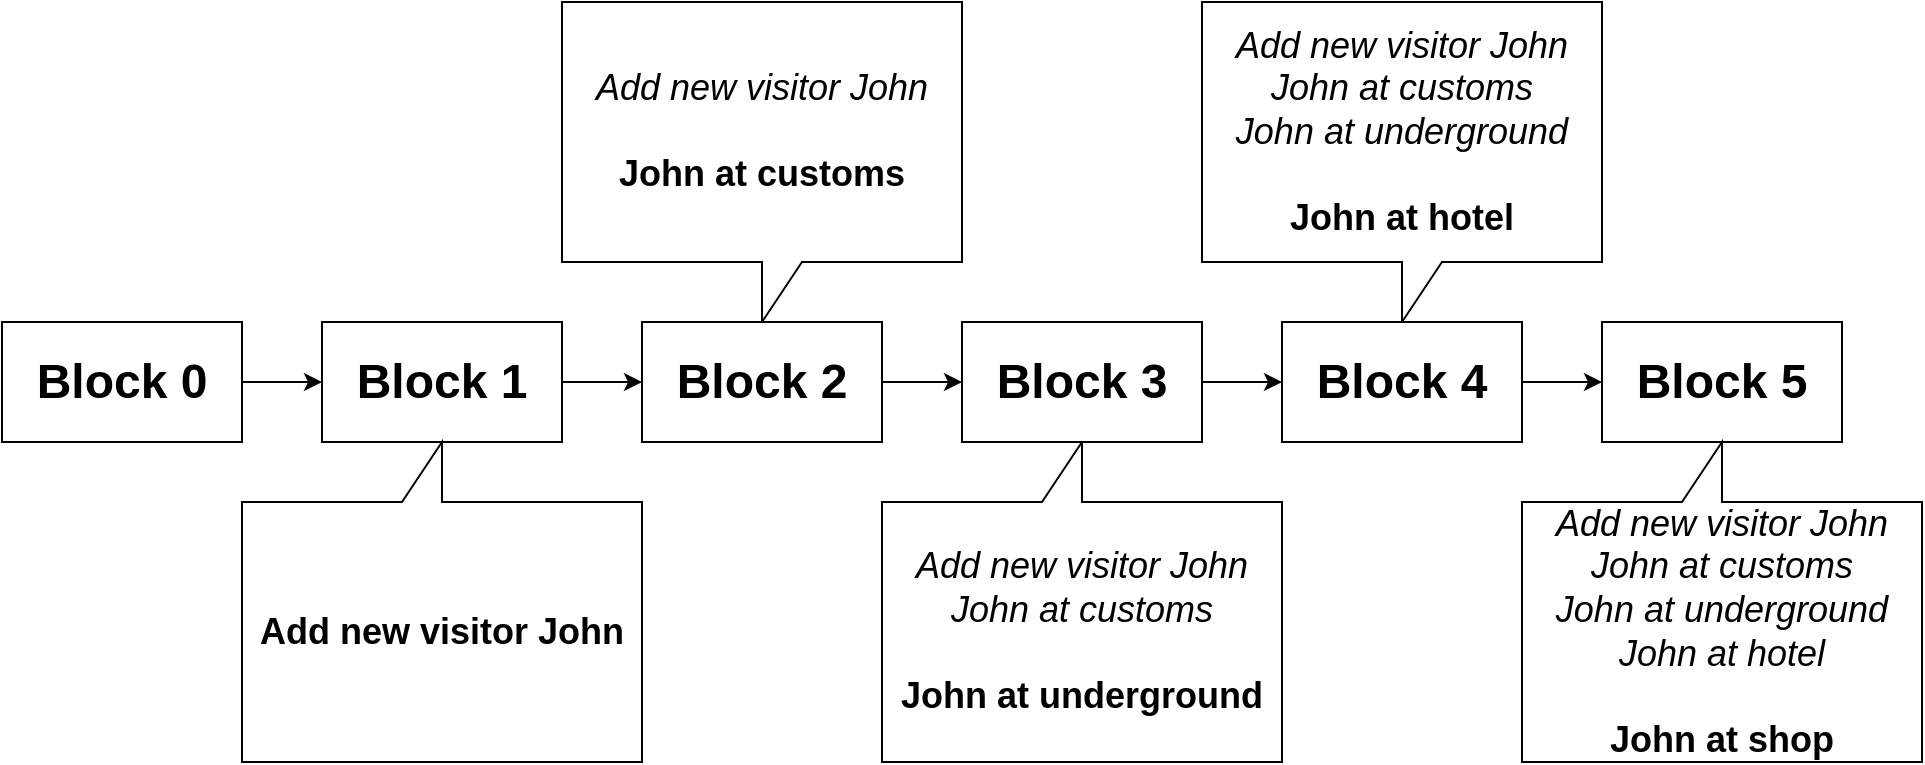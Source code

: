 <mxfile version="21.6.9" type="github">
  <diagram name="Page-1" id="hqQ-9ieP7TJWGa-iwZ84">
    <mxGraphModel dx="1408" dy="1117" grid="1" gridSize="10" guides="1" tooltips="1" connect="1" arrows="1" fold="1" page="1" pageScale="1" pageWidth="827" pageHeight="1169" math="0" shadow="0">
      <root>
        <mxCell id="0" />
        <mxCell id="1" parent="0" />
        <mxCell id="xTqkzfFIBARMajON3x9P-1" value="&lt;font style=&quot;font-size: 24px;&quot;&gt;&lt;b&gt;Block 0&lt;/b&gt;&lt;/font&gt;" style="rounded=0;whiteSpace=wrap;html=1;" vertex="1" parent="1">
          <mxGeometry x="80" y="320" width="120" height="60" as="geometry" />
        </mxCell>
        <mxCell id="xTqkzfFIBARMajON3x9P-2" value="&lt;font style=&quot;font-size: 24px;&quot;&gt;&lt;b&gt;Block 1&lt;/b&gt;&lt;/font&gt;" style="rounded=0;whiteSpace=wrap;html=1;" vertex="1" parent="1">
          <mxGeometry x="240" y="320" width="120" height="60" as="geometry" />
        </mxCell>
        <mxCell id="xTqkzfFIBARMajON3x9P-3" value="" style="endArrow=classic;html=1;rounded=0;exitX=1;exitY=0.5;exitDx=0;exitDy=0;" edge="1" parent="1" source="xTqkzfFIBARMajON3x9P-1" target="xTqkzfFIBARMajON3x9P-2">
          <mxGeometry width="50" height="50" relative="1" as="geometry">
            <mxPoint x="210" y="470" as="sourcePoint" />
            <mxPoint x="260" y="420" as="targetPoint" />
          </mxGeometry>
        </mxCell>
        <mxCell id="xTqkzfFIBARMajON3x9P-6" value="&lt;font style=&quot;font-size: 18px;&quot;&gt;&lt;span style=&quot;border-color: var(--border-color);&quot;&gt;&lt;i&gt;Add new visitor John&lt;/i&gt;&lt;/span&gt;&lt;b&gt;&lt;br&gt;&lt;br&gt;John at customs&lt;/b&gt;&lt;/font&gt;" style="shape=callout;whiteSpace=wrap;html=1;perimeter=calloutPerimeter;" vertex="1" parent="1">
          <mxGeometry x="360" y="160" width="200" height="160" as="geometry" />
        </mxCell>
        <mxCell id="xTqkzfFIBARMajON3x9P-7" value="&lt;font style=&quot;font-size: 24px;&quot;&gt;&lt;b&gt;Block 2&lt;/b&gt;&lt;/font&gt;" style="rounded=0;whiteSpace=wrap;html=1;" vertex="1" parent="1">
          <mxGeometry x="400" y="320" width="120" height="60" as="geometry" />
        </mxCell>
        <mxCell id="xTqkzfFIBARMajON3x9P-8" value="" style="endArrow=classic;html=1;rounded=0;exitX=1;exitY=0.5;exitDx=0;exitDy=0;" edge="1" parent="1" target="xTqkzfFIBARMajON3x9P-7">
          <mxGeometry width="50" height="50" relative="1" as="geometry">
            <mxPoint x="360" y="350" as="sourcePoint" />
            <mxPoint x="420" y="420" as="targetPoint" />
          </mxGeometry>
        </mxCell>
        <mxCell id="xTqkzfFIBARMajON3x9P-9" value="" style="shape=callout;whiteSpace=wrap;html=1;perimeter=calloutPerimeter;rotation=-180;" vertex="1" parent="1">
          <mxGeometry x="520" y="380" width="200" height="160" as="geometry" />
        </mxCell>
        <mxCell id="xTqkzfFIBARMajON3x9P-10" value="&lt;font style=&quot;font-size: 24px;&quot;&gt;&lt;b&gt;Block 3&lt;/b&gt;&lt;/font&gt;" style="rounded=0;whiteSpace=wrap;html=1;" vertex="1" parent="1">
          <mxGeometry x="560" y="320" width="120" height="60" as="geometry" />
        </mxCell>
        <mxCell id="xTqkzfFIBARMajON3x9P-11" value="" style="endArrow=classic;html=1;rounded=0;exitX=1;exitY=0.5;exitDx=0;exitDy=0;" edge="1" parent="1" target="xTqkzfFIBARMajON3x9P-10">
          <mxGeometry width="50" height="50" relative="1" as="geometry">
            <mxPoint x="520" y="350" as="sourcePoint" />
            <mxPoint x="580" y="420" as="targetPoint" />
          </mxGeometry>
        </mxCell>
        <mxCell id="xTqkzfFIBARMajON3x9P-12" value="&lt;span style=&quot;border-color: var(--border-color);&quot;&gt;&lt;font style=&quot;font-size: 18px;&quot;&gt;&lt;font style=&quot;border-color: var(--border-color);&quot;&gt;&lt;i style=&quot;border-color: var(--border-color);&quot;&gt;Add new visitor John&lt;/i&gt;&lt;i&gt;&lt;br&gt;John at customs&lt;br style=&quot;border-color: var(--border-color);&quot;&gt;&lt;/i&gt;&lt;/font&gt;&lt;font style=&quot;border-color: var(--border-color);&quot;&gt;&lt;i&gt;John at underground&lt;br&gt;&lt;/i&gt;&lt;br style=&quot;border-color: var(--border-color);&quot;&gt;&lt;b&gt;John at hotel&lt;/b&gt;&lt;/font&gt;&lt;/font&gt;&lt;br&gt;&lt;/span&gt;" style="shape=callout;whiteSpace=wrap;html=1;perimeter=calloutPerimeter;" vertex="1" parent="1">
          <mxGeometry x="680" y="160" width="200" height="160" as="geometry" />
        </mxCell>
        <mxCell id="xTqkzfFIBARMajON3x9P-13" value="&lt;font style=&quot;font-size: 24px;&quot;&gt;&lt;b&gt;Block 4&lt;/b&gt;&lt;/font&gt;" style="rounded=0;whiteSpace=wrap;html=1;" vertex="1" parent="1">
          <mxGeometry x="720" y="320" width="120" height="60" as="geometry" />
        </mxCell>
        <mxCell id="xTqkzfFIBARMajON3x9P-14" value="" style="endArrow=classic;html=1;rounded=0;exitX=1;exitY=0.5;exitDx=0;exitDy=0;" edge="1" parent="1" target="xTqkzfFIBARMajON3x9P-13">
          <mxGeometry width="50" height="50" relative="1" as="geometry">
            <mxPoint x="680" y="350" as="sourcePoint" />
            <mxPoint x="740" y="420" as="targetPoint" />
          </mxGeometry>
        </mxCell>
        <mxCell id="xTqkzfFIBARMajON3x9P-16" value="&lt;font style=&quot;font-size: 24px;&quot;&gt;&lt;b&gt;Block 5&lt;/b&gt;&lt;/font&gt;" style="rounded=0;whiteSpace=wrap;html=1;" vertex="1" parent="1">
          <mxGeometry x="880" y="320" width="120" height="60" as="geometry" />
        </mxCell>
        <mxCell id="xTqkzfFIBARMajON3x9P-17" value="" style="endArrow=classic;html=1;rounded=0;exitX=1;exitY=0.5;exitDx=0;exitDy=0;" edge="1" parent="1" target="xTqkzfFIBARMajON3x9P-16">
          <mxGeometry width="50" height="50" relative="1" as="geometry">
            <mxPoint x="840" y="350" as="sourcePoint" />
            <mxPoint x="900" y="420" as="targetPoint" />
          </mxGeometry>
        </mxCell>
        <mxCell id="xTqkzfFIBARMajON3x9P-19" value="&lt;font style=&quot;font-size: 18px;&quot;&gt;&lt;i style=&quot;border-color: var(--border-color);&quot;&gt;Add new visitor John&lt;/i&gt;&lt;i&gt;&lt;br&gt;John at customs&lt;br&gt;&lt;/i&gt;&lt;br style=&quot;border-color: var(--border-color);&quot;&gt;&lt;span style=&quot;background-color: rgb(255, 255, 255);&quot;&gt;&lt;b&gt;John at underground&lt;br&gt;&lt;/b&gt;&lt;/span&gt;&lt;/font&gt;" style="text;html=1;strokeColor=none;fillColor=none;align=center;verticalAlign=middle;whiteSpace=wrap;rounded=0;" vertex="1" parent="1">
          <mxGeometry x="520" y="430" width="200" height="90" as="geometry" />
        </mxCell>
        <mxCell id="xTqkzfFIBARMajON3x9P-20" value="" style="shape=callout;whiteSpace=wrap;html=1;perimeter=calloutPerimeter;rotation=-180;" vertex="1" parent="1">
          <mxGeometry x="840" y="380" width="200" height="160" as="geometry" />
        </mxCell>
        <mxCell id="xTqkzfFIBARMajON3x9P-21" value="&lt;font style=&quot;font-size: 18px;&quot;&gt;&lt;i style=&quot;border-color: var(--border-color);&quot;&gt;Add new visitor John&lt;/i&gt;&lt;i&gt;&lt;font style=&quot;border-color: var(--border-color);&quot;&gt;&lt;span style=&quot;border-color: var(--border-color);&quot;&gt;&lt;br&gt;John at customs&lt;br style=&quot;border-color: var(--border-color);&quot;&gt;&lt;/span&gt;&lt;/font&gt;&lt;font style=&quot;border-color: var(--border-color);&quot;&gt;&lt;span style=&quot;border-color: var(--border-color);&quot;&gt;John at underground&lt;br style=&quot;border-color: var(--border-color);&quot;&gt;&lt;/span&gt;&lt;span style=&quot;border-color: var(--border-color);&quot;&gt;John at hotel&lt;br&gt;&lt;/span&gt;&lt;/font&gt;&lt;/i&gt;&lt;span style=&quot;background-color: rgb(255, 255, 255);&quot;&gt;&lt;b&gt;&lt;br&gt;John at shop&lt;br&gt;&lt;/b&gt;&lt;/span&gt;&lt;/font&gt;" style="text;html=1;strokeColor=none;fillColor=none;align=center;verticalAlign=middle;whiteSpace=wrap;rounded=0;" vertex="1" parent="1">
          <mxGeometry x="840" y="430" width="200" height="90" as="geometry" />
        </mxCell>
        <mxCell id="xTqkzfFIBARMajON3x9P-22" value="" style="shape=callout;whiteSpace=wrap;html=1;perimeter=calloutPerimeter;rotation=-180;" vertex="1" parent="1">
          <mxGeometry x="200" y="380" width="200" height="160" as="geometry" />
        </mxCell>
        <mxCell id="xTqkzfFIBARMajON3x9P-23" value="&lt;font style=&quot;font-size: 18px;&quot;&gt;&lt;b&gt;Add new visitor John&lt;/b&gt;&lt;span style=&quot;background-color: rgb(255, 255, 255);&quot;&gt;&lt;b&gt;&lt;br&gt;&lt;/b&gt;&lt;/span&gt;&lt;/font&gt;" style="text;html=1;strokeColor=none;fillColor=none;align=center;verticalAlign=middle;whiteSpace=wrap;rounded=0;" vertex="1" parent="1">
          <mxGeometry x="200" y="430" width="200" height="90" as="geometry" />
        </mxCell>
      </root>
    </mxGraphModel>
  </diagram>
</mxfile>

